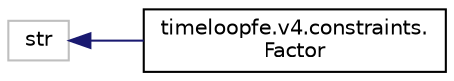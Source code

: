 digraph "Graphical Class Hierarchy"
{
 // LATEX_PDF_SIZE
  edge [fontname="Helvetica",fontsize="10",labelfontname="Helvetica",labelfontsize="10"];
  node [fontname="Helvetica",fontsize="10",shape=record];
  rankdir="LR";
  Node81 [label="str",height=0.2,width=0.4,color="grey75", fillcolor="white", style="filled",tooltip=" "];
  Node81 -> Node0 [dir="back",color="midnightblue",fontsize="10",style="solid",fontname="Helvetica"];
  Node0 [label="timeloopfe.v4.constraints.\lFactor",height=0.2,width=0.4,color="black", fillcolor="white", style="filled",URL="$classtimeloopfe_1_1v4_1_1constraints_1_1Factor.html",tooltip="A loop factor (e.g., P=1)"];
}
